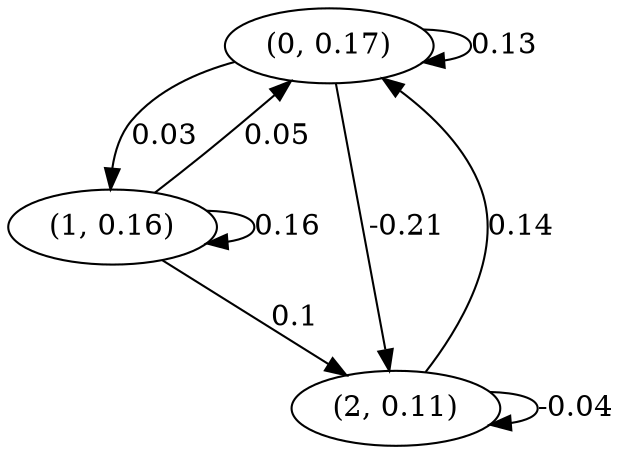 digraph {
    0 [ label = "(0, 0.17)" ]
    1 [ label = "(1, 0.16)" ]
    2 [ label = "(2, 0.11)" ]
    0 -> 0 [ label = "0.13" ]
    1 -> 1 [ label = "0.16" ]
    2 -> 2 [ label = "-0.04" ]
    1 -> 0 [ label = "0.05" ]
    2 -> 0 [ label = "0.14" ]
    0 -> 1 [ label = "0.03" ]
    0 -> 2 [ label = "-0.21" ]
    1 -> 2 [ label = "0.1" ]
}

